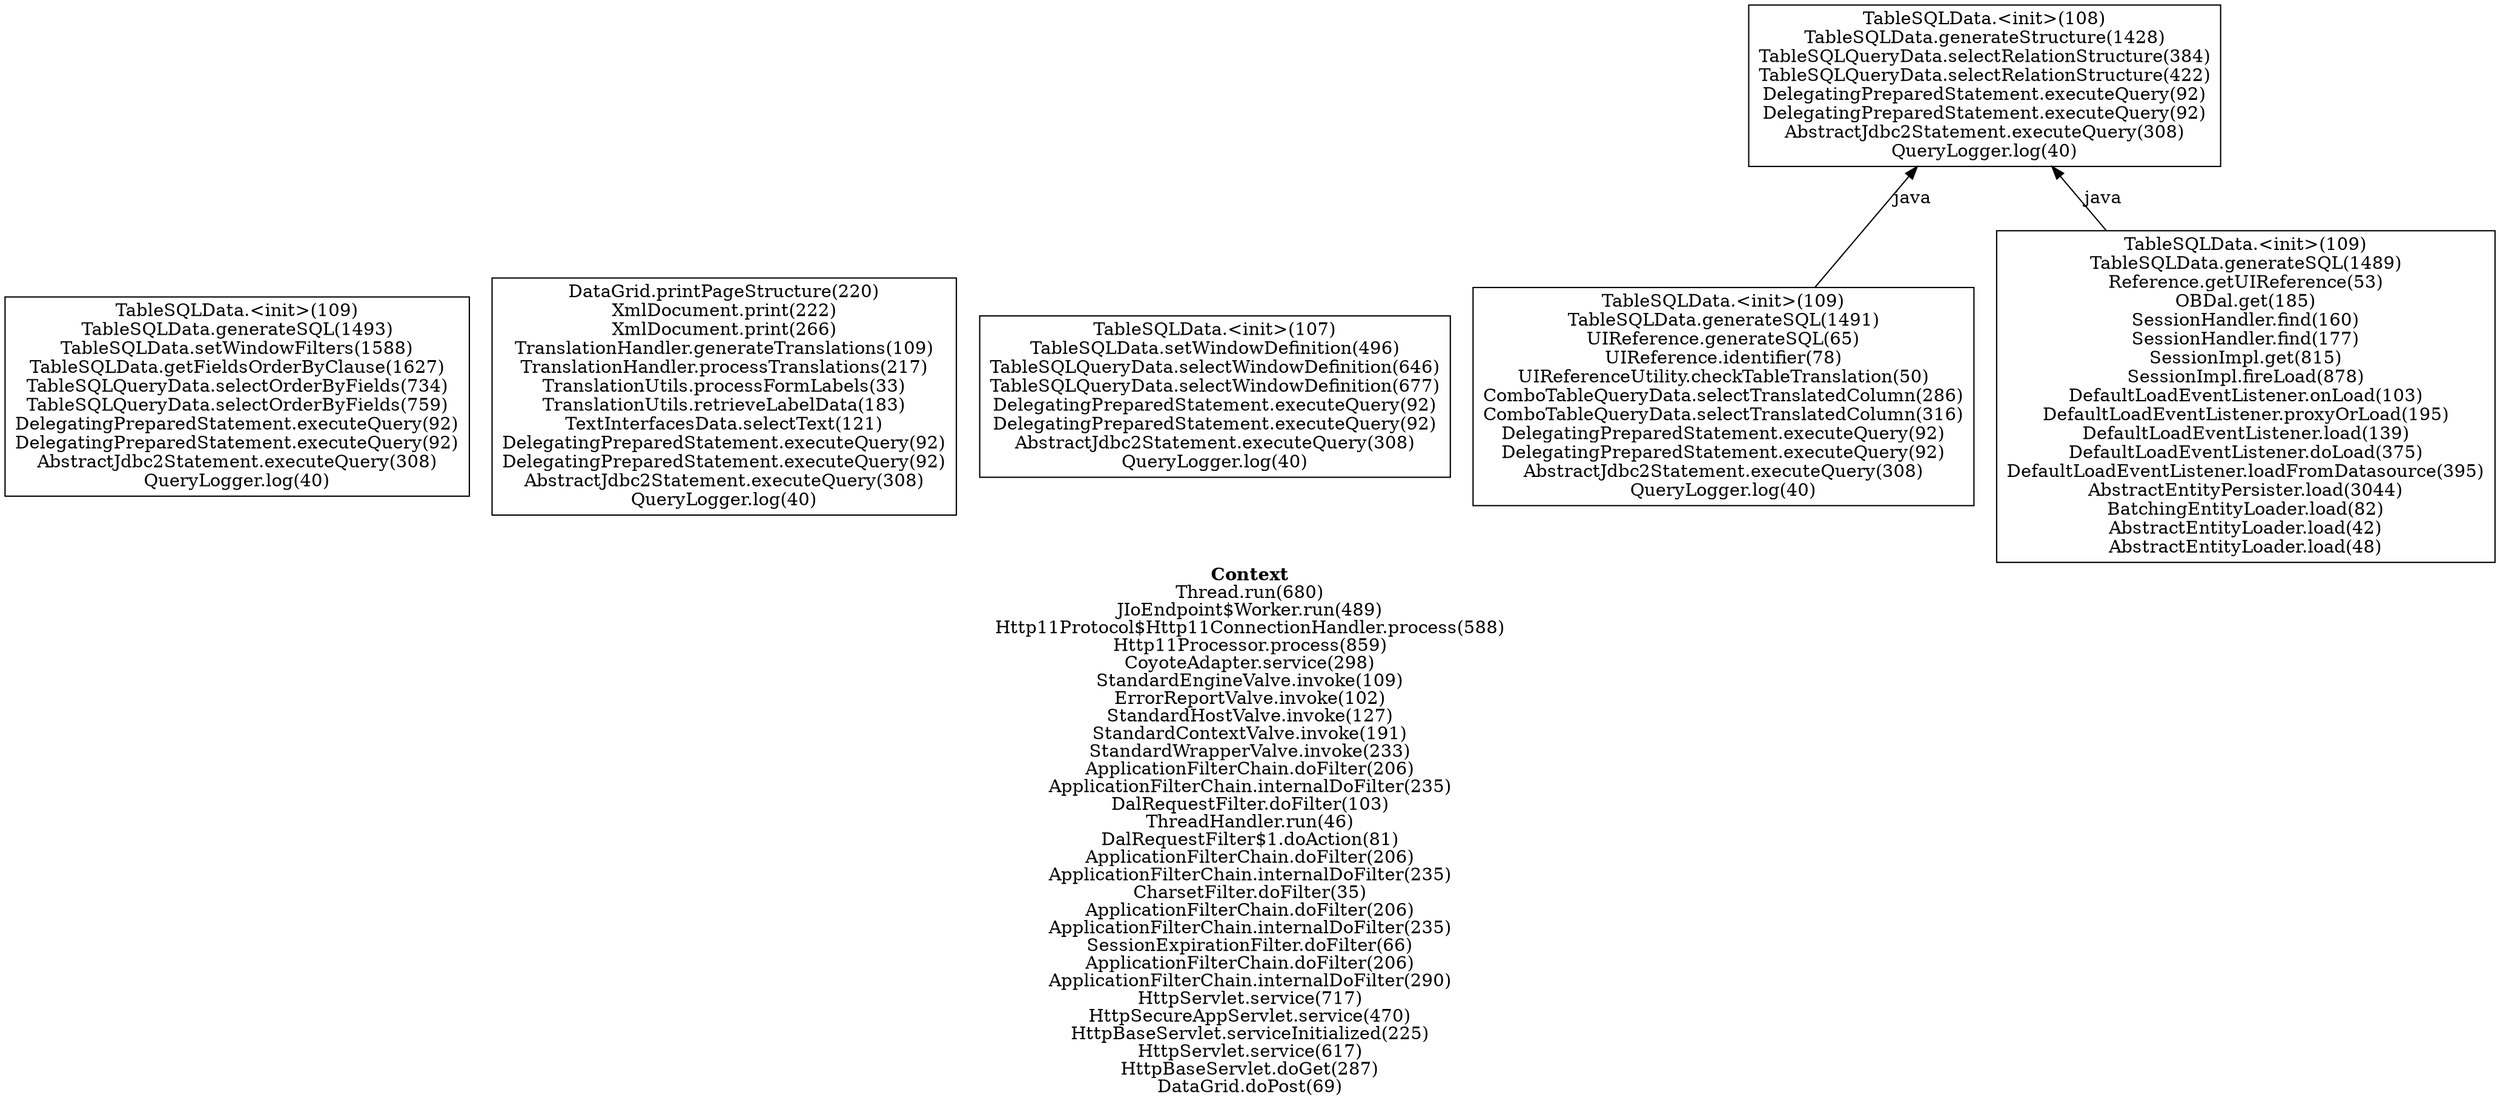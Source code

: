 digraph 927929 { 
label=<<font face="Times-Bold">Context</font><br/>Thread.run(680)<br/>JIoEndpoint$Worker.run(489)<br/>Http11Protocol$Http11ConnectionHandler.process(588)<br/>Http11Processor.process(859)<br/>CoyoteAdapter.service(298)<br/>StandardEngineValve.invoke(109)<br/>ErrorReportValve.invoke(102)<br/>StandardHostValve.invoke(127)<br/>StandardContextValve.invoke(191)<br/>StandardWrapperValve.invoke(233)<br/>ApplicationFilterChain.doFilter(206)<br/>ApplicationFilterChain.internalDoFilter(235)<br/>DalRequestFilter.doFilter(103)<br/>ThreadHandler.run(46)<br/>DalRequestFilter$1.doAction(81)<br/>ApplicationFilterChain.doFilter(206)<br/>ApplicationFilterChain.internalDoFilter(235)<br/>CharsetFilter.doFilter(35)<br/>ApplicationFilterChain.doFilter(206)<br/>ApplicationFilterChain.internalDoFilter(235)<br/>SessionExpirationFilter.doFilter(66)<br/>ApplicationFilterChain.doFilter(206)<br/>ApplicationFilterChain.internalDoFilter(290)<br/>HttpServlet.service(717)<br/>HttpSecureAppServlet.service(470)<br/>HttpBaseServlet.serviceInitialized(225)<br/>HttpServlet.service(617)<br/>HttpBaseServlet.doGet(287)<br/>DataGrid.doPost(69)>;rankdir=BT;
1 [label="TableSQLData.<init>(109)\nTableSQLData.generateSQL(1493)\nTableSQLData.setWindowFilters(1588)\nTableSQLData.getFieldsOrderByClause(1627)\nTableSQLQueryData.selectOrderByFields(734)\nTableSQLQueryData.selectOrderByFields(759)\nDelegatingPreparedStatement.executeQuery(92)\nDelegatingPreparedStatement.executeQuery(92)\nAbstractJdbc2Statement.executeQuery(308)\nQueryLogger.log(40)\n", shape=box];
2 [label="DataGrid.printPageStructure(220)\nXmlDocument.print(222)\nXmlDocument.print(266)\nTranslationHandler.generateTranslations(109)\nTranslationHandler.processTranslations(217)\nTranslationUtils.processFormLabels(33)\nTranslationUtils.retrieveLabelData(183)\nTextInterfacesData.selectText(121)\nDelegatingPreparedStatement.executeQuery(92)\nDelegatingPreparedStatement.executeQuery(92)\nAbstractJdbc2Statement.executeQuery(308)\nQueryLogger.log(40)\n", shape=box];
3 [label="TableSQLData.<init>(107)\nTableSQLData.setWindowDefinition(496)\nTableSQLQueryData.selectWindowDefinition(646)\nTableSQLQueryData.selectWindowDefinition(677)\nDelegatingPreparedStatement.executeQuery(92)\nDelegatingPreparedStatement.executeQuery(92)\nAbstractJdbc2Statement.executeQuery(308)\nQueryLogger.log(40)\n", shape=box];
4 [label="TableSQLData.<init>(109)\nTableSQLData.generateSQL(1491)\nUIReference.generateSQL(65)\nUIReference.identifier(78)\nUIReferenceUtility.checkTableTranslation(50)\nComboTableQueryData.selectTranslatedColumn(286)\nComboTableQueryData.selectTranslatedColumn(316)\nDelegatingPreparedStatement.executeQuery(92)\nDelegatingPreparedStatement.executeQuery(92)\nAbstractJdbc2Statement.executeQuery(308)\nQueryLogger.log(40)\n", shape=box];
5 [label="TableSQLData.<init>(108)\nTableSQLData.generateStructure(1428)\nTableSQLQueryData.selectRelationStructure(384)\nTableSQLQueryData.selectRelationStructure(422)\nDelegatingPreparedStatement.executeQuery(92)\nDelegatingPreparedStatement.executeQuery(92)\nAbstractJdbc2Statement.executeQuery(308)\nQueryLogger.log(40)\n", shape=box];
6 [label="TableSQLData.<init>(109)\nTableSQLData.generateSQL(1489)\nReference.getUIReference(53)\nOBDal.get(185)\nSessionHandler.find(160)\nSessionHandler.find(177)\nSessionImpl.get(815)\nSessionImpl.fireLoad(878)\nDefaultLoadEventListener.onLoad(103)\nDefaultLoadEventListener.proxyOrLoad(195)\nDefaultLoadEventListener.load(139)\nDefaultLoadEventListener.doLoad(375)\nDefaultLoadEventListener.loadFromDatasource(395)\nAbstractEntityPersister.load(3044)\nBatchingEntityLoader.load(82)\nAbstractEntityLoader.load(42)\nAbstractEntityLoader.load(48)\n", shape=box];
4 -> 5 [label="java" color=black];
6 -> 5 [label="java" color=black];
}

